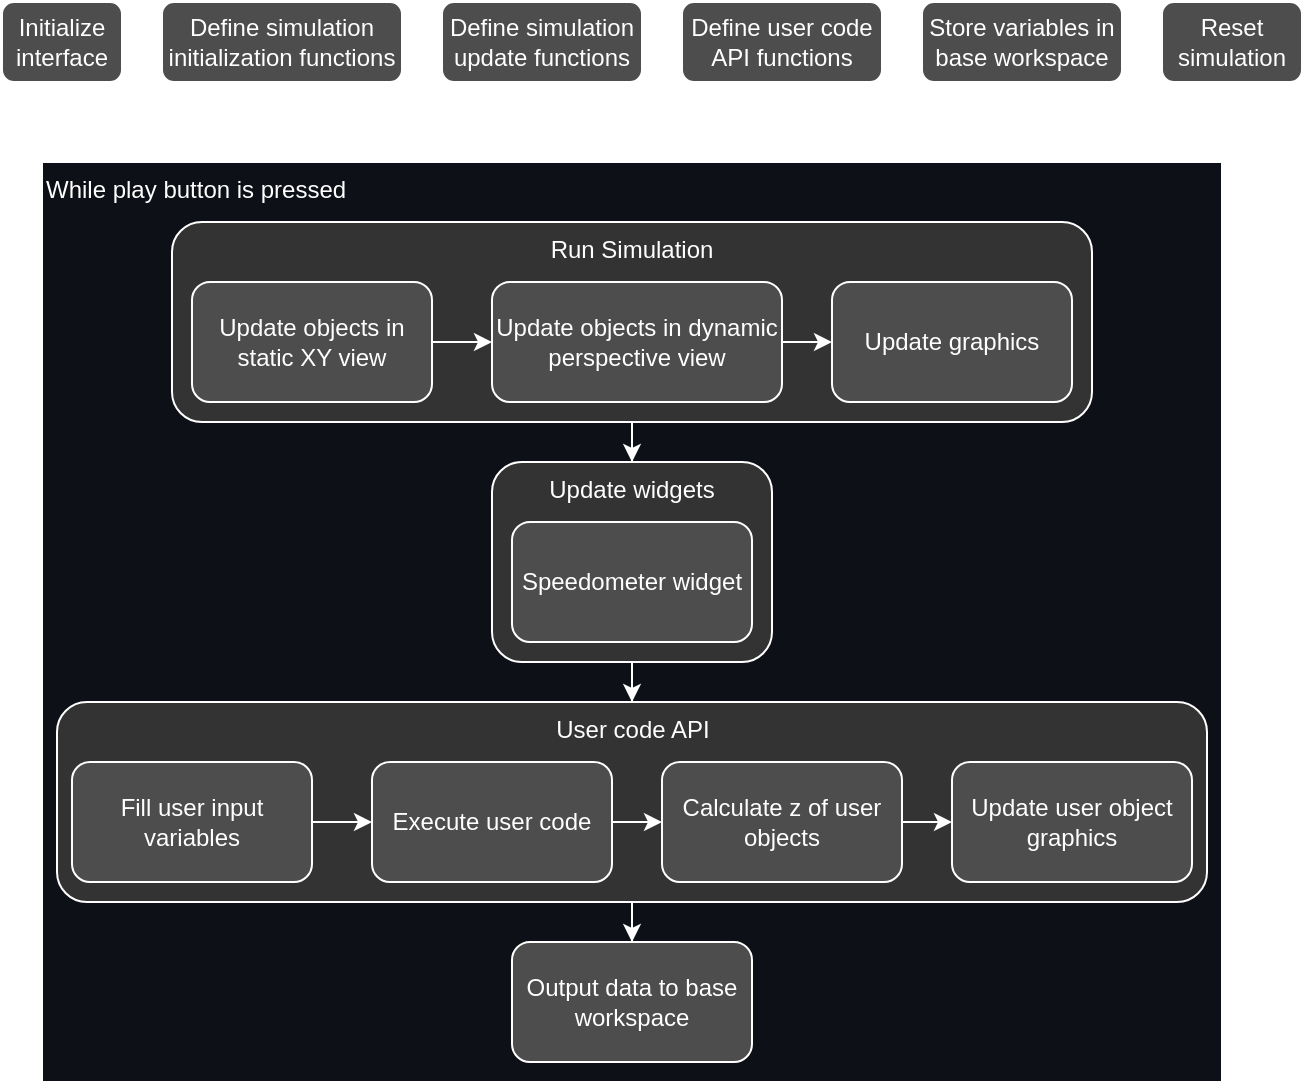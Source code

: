 <mxfile version="20.5.2" type="device"><diagram id="cXLtMmwcXTnZn4U38eMV" name="Page-1"><mxGraphModel dx="1673" dy="841" grid="1" gridSize="10" guides="1" tooltips="1" connect="1" arrows="1" fold="1" page="1" pageScale="1" pageWidth="850" pageHeight="1100" math="0" shadow="0"><root><mxCell id="0"/><mxCell id="1" parent="0"/><mxCell id="sKCCZ93gv6ynklauNRGT-28" value="While play button is pressed" style="rounded=0;whiteSpace=wrap;html=1;strokeColor=#FFFFFF;fontColor=#FFFFFF;fillColor=#0D1117;fontStyle=0;align=left;verticalAlign=top;" vertex="1" parent="1"><mxGeometry x="180" y="440" width="590" height="460" as="geometry"/></mxCell><mxCell id="sKCCZ93gv6ynklauNRGT-66" value="" style="edgeStyle=orthogonalEdgeStyle;rounded=0;orthogonalLoop=1;jettySize=auto;html=1;strokeColor=#FFFFFF;fontColor=#FFFFFF;" edge="1" parent="1" source="sKCCZ93gv6ynklauNRGT-62" target="sKCCZ93gv6ynklauNRGT-56"><mxGeometry relative="1" as="geometry"/></mxCell><mxCell id="sKCCZ93gv6ynklauNRGT-62" value="User code API" style="rounded=1;whiteSpace=wrap;html=1;strokeColor=#FFFFFF;fontColor=#FFFFFF;fillColor=#333333;align=center;verticalAlign=top;" vertex="1" parent="1"><mxGeometry x="187.5" y="710" width="575" height="100" as="geometry"/></mxCell><mxCell id="sKCCZ93gv6ynklauNRGT-64" style="edgeStyle=orthogonalEdgeStyle;rounded=0;orthogonalLoop=1;jettySize=auto;html=1;entryX=0.5;entryY=0;entryDx=0;entryDy=0;strokeColor=#FFFFFF;fontColor=#FFFFFF;" edge="1" parent="1" source="sKCCZ93gv6ynklauNRGT-60" target="sKCCZ93gv6ynklauNRGT-62"><mxGeometry relative="1" as="geometry"/></mxCell><mxCell id="sKCCZ93gv6ynklauNRGT-60" value="Update widgets" style="rounded=1;whiteSpace=wrap;html=1;strokeColor=#FFFFFF;fontColor=#FFFFFF;fillColor=#333333;align=center;verticalAlign=top;" vertex="1" parent="1"><mxGeometry x="405" y="590" width="140" height="100" as="geometry"/></mxCell><mxCell id="sKCCZ93gv6ynklauNRGT-61" value="" style="edgeStyle=orthogonalEdgeStyle;rounded=0;orthogonalLoop=1;jettySize=auto;html=1;strokeColor=#FFFFFF;fontColor=#FFFFFF;" edge="1" parent="1" source="sKCCZ93gv6ynklauNRGT-59" target="sKCCZ93gv6ynklauNRGT-60"><mxGeometry relative="1" as="geometry"/></mxCell><mxCell id="sKCCZ93gv6ynklauNRGT-59" value="Run Simulation" style="rounded=1;whiteSpace=wrap;html=1;strokeColor=#FFFFFF;fontColor=#FFFFFF;fillColor=#333333;align=center;verticalAlign=top;" vertex="1" parent="1"><mxGeometry x="245" y="470" width="460" height="100" as="geometry"/></mxCell><mxCell id="sKCCZ93gv6ynklauNRGT-15" value="" style="edgeStyle=orthogonalEdgeStyle;rounded=0;orthogonalLoop=1;jettySize=auto;html=1;fontColor=#000000;strokeColor=#FFFFFF;" edge="1" parent="1" source="sKCCZ93gv6ynklauNRGT-16" target="sKCCZ93gv6ynklauNRGT-18"><mxGeometry relative="1" as="geometry"/></mxCell><mxCell id="sKCCZ93gv6ynklauNRGT-16" value="Initialize&lt;br&gt;interface" style="rounded=1;whiteSpace=wrap;html=1;fillColor=#4D4D4D;fontColor=#FFFFFF;strokeColor=#FFFFFF;" vertex="1" parent="1"><mxGeometry x="160" y="360" width="60" height="40" as="geometry"/></mxCell><mxCell id="sKCCZ93gv6ynklauNRGT-17" value="" style="edgeStyle=orthogonalEdgeStyle;rounded=0;orthogonalLoop=1;jettySize=auto;html=1;fontColor=#000000;strokeColor=#FFFFFF;" edge="1" parent="1" source="sKCCZ93gv6ynklauNRGT-18" target="sKCCZ93gv6ynklauNRGT-20"><mxGeometry relative="1" as="geometry"/></mxCell><mxCell id="sKCCZ93gv6ynklauNRGT-18" value="Define simulation initialization functions" style="whiteSpace=wrap;html=1;fillColor=#4D4D4D;rounded=1;fontColor=#FFFFFF;strokeColor=#FFFFFF;" vertex="1" parent="1"><mxGeometry x="240" y="360" width="120" height="40" as="geometry"/></mxCell><mxCell id="sKCCZ93gv6ynklauNRGT-19" value="" style="edgeStyle=orthogonalEdgeStyle;rounded=0;orthogonalLoop=1;jettySize=auto;html=1;fontColor=#000000;strokeColor=#FFFFFF;" edge="1" parent="1" source="sKCCZ93gv6ynklauNRGT-20" target="sKCCZ93gv6ynklauNRGT-22"><mxGeometry relative="1" as="geometry"/></mxCell><mxCell id="sKCCZ93gv6ynklauNRGT-20" value="Define simulation update functions" style="whiteSpace=wrap;html=1;fillColor=#4D4D4D;rounded=1;fontColor=#FFFFFF;strokeColor=#FFFFFF;" vertex="1" parent="1"><mxGeometry x="380" y="360" width="100" height="40" as="geometry"/></mxCell><mxCell id="sKCCZ93gv6ynklauNRGT-21" value="" style="edgeStyle=orthogonalEdgeStyle;rounded=0;orthogonalLoop=1;jettySize=auto;html=1;fontColor=#000000;strokeColor=#FFFFFF;" edge="1" parent="1" source="sKCCZ93gv6ynklauNRGT-22" target="sKCCZ93gv6ynklauNRGT-24"><mxGeometry relative="1" as="geometry"/></mxCell><mxCell id="sKCCZ93gv6ynklauNRGT-22" value="Define user code API functions" style="whiteSpace=wrap;html=1;fillColor=#4D4D4D;rounded=1;fontColor=#FFFFFF;strokeColor=#FFFFFF;" vertex="1" parent="1"><mxGeometry x="500" y="360" width="100" height="40" as="geometry"/></mxCell><mxCell id="sKCCZ93gv6ynklauNRGT-23" value="" style="edgeStyle=orthogonalEdgeStyle;rounded=0;orthogonalLoop=1;jettySize=auto;html=1;fontColor=#000000;strokeColor=#FFFFFF;" edge="1" parent="1" source="sKCCZ93gv6ynklauNRGT-24" target="sKCCZ93gv6ynklauNRGT-25"><mxGeometry relative="1" as="geometry"/></mxCell><mxCell id="sKCCZ93gv6ynklauNRGT-24" value="Store variables in base workspace" style="whiteSpace=wrap;html=1;fillColor=#4D4D4D;rounded=1;fontColor=#FFFFFF;strokeColor=#FFFFFF;" vertex="1" parent="1"><mxGeometry x="620" y="360" width="100" height="40" as="geometry"/></mxCell><mxCell id="sKCCZ93gv6ynklauNRGT-25" value="Reset simulation" style="whiteSpace=wrap;html=1;fillColor=#4D4D4D;rounded=1;fontColor=#FFFFFF;strokeColor=#FFFFFF;" vertex="1" parent="1"><mxGeometry x="740" y="360" width="70" height="40" as="geometry"/></mxCell><mxCell id="sKCCZ93gv6ynklauNRGT-26" style="edgeStyle=orthogonalEdgeStyle;rounded=0;orthogonalLoop=1;jettySize=auto;html=1;exitX=0.5;exitY=1;exitDx=0;exitDy=0;fontColor=#000000;" edge="1" parent="1" source="sKCCZ93gv6ynklauNRGT-16" target="sKCCZ93gv6ynklauNRGT-16"><mxGeometry relative="1" as="geometry"/></mxCell><mxCell id="sKCCZ93gv6ynklauNRGT-38" value="" style="edgeStyle=orthogonalEdgeStyle;rounded=0;orthogonalLoop=1;jettySize=auto;html=1;strokeColor=#FFFFFF;fontColor=#FFFFFF;" edge="1" parent="1" source="sKCCZ93gv6ynklauNRGT-35" target="sKCCZ93gv6ynklauNRGT-37"><mxGeometry relative="1" as="geometry"/></mxCell><mxCell id="sKCCZ93gv6ynklauNRGT-35" value="Update objects in static XY view" style="whiteSpace=wrap;html=1;fillColor=#4D4D4D;strokeColor=#FFFFFF;fontColor=#FFFFFF;rounded=1;" vertex="1" parent="1"><mxGeometry x="255" y="500" width="120" height="60" as="geometry"/></mxCell><mxCell id="sKCCZ93gv6ynklauNRGT-42" value="" style="edgeStyle=orthogonalEdgeStyle;rounded=0;orthogonalLoop=1;jettySize=auto;html=1;strokeColor=#FFFFFF;fontColor=#FFFFFF;" edge="1" parent="1" source="sKCCZ93gv6ynklauNRGT-37" target="sKCCZ93gv6ynklauNRGT-41"><mxGeometry relative="1" as="geometry"/></mxCell><mxCell id="sKCCZ93gv6ynklauNRGT-37" value="Update objects in dynamic perspective view" style="whiteSpace=wrap;html=1;fillColor=#4D4D4D;strokeColor=#FFFFFF;fontColor=#FFFFFF;rounded=1;" vertex="1" parent="1"><mxGeometry x="405" y="500" width="145" height="60" as="geometry"/></mxCell><mxCell id="sKCCZ93gv6ynklauNRGT-41" value="Update graphics" style="whiteSpace=wrap;html=1;fillColor=#4D4D4D;strokeColor=#FFFFFF;fontColor=#FFFFFF;rounded=1;" vertex="1" parent="1"><mxGeometry x="575" y="500" width="120" height="60" as="geometry"/></mxCell><mxCell id="sKCCZ93gv6ynklauNRGT-44" value="Speedometer widget" style="whiteSpace=wrap;html=1;fillColor=#4D4D4D;strokeColor=#FFFFFF;fontColor=#FFFFFF;rounded=1;" vertex="1" parent="1"><mxGeometry x="415" y="620" width="120" height="60" as="geometry"/></mxCell><mxCell id="sKCCZ93gv6ynklauNRGT-50" value="" style="edgeStyle=orthogonalEdgeStyle;rounded=0;orthogonalLoop=1;jettySize=auto;html=1;strokeColor=#FFFFFF;fontColor=#FFFFFF;" edge="1" parent="1" source="sKCCZ93gv6ynklauNRGT-47" target="sKCCZ93gv6ynklauNRGT-49"><mxGeometry relative="1" as="geometry"/></mxCell><mxCell id="sKCCZ93gv6ynklauNRGT-47" value="Fill user input variables" style="whiteSpace=wrap;html=1;fillColor=#4D4D4D;strokeColor=#FFFFFF;fontColor=#FFFFFF;rounded=1;" vertex="1" parent="1"><mxGeometry x="195" y="740" width="120" height="60" as="geometry"/></mxCell><mxCell id="sKCCZ93gv6ynklauNRGT-52" value="" style="edgeStyle=orthogonalEdgeStyle;rounded=0;orthogonalLoop=1;jettySize=auto;html=1;strokeColor=#FFFFFF;fontColor=#FFFFFF;" edge="1" parent="1" source="sKCCZ93gv6ynklauNRGT-49" target="sKCCZ93gv6ynklauNRGT-51"><mxGeometry relative="1" as="geometry"/></mxCell><mxCell id="sKCCZ93gv6ynklauNRGT-49" value="Execute user code" style="whiteSpace=wrap;html=1;fillColor=#4D4D4D;strokeColor=#FFFFFF;fontColor=#FFFFFF;rounded=1;" vertex="1" parent="1"><mxGeometry x="345" y="740" width="120" height="60" as="geometry"/></mxCell><mxCell id="sKCCZ93gv6ynklauNRGT-55" value="" style="edgeStyle=orthogonalEdgeStyle;rounded=0;orthogonalLoop=1;jettySize=auto;html=1;strokeColor=#FFFFFF;fontColor=#FFFFFF;" edge="1" parent="1" source="sKCCZ93gv6ynklauNRGT-51" target="sKCCZ93gv6ynklauNRGT-54"><mxGeometry relative="1" as="geometry"/></mxCell><mxCell id="sKCCZ93gv6ynklauNRGT-51" value="Calculate z of user objects" style="whiteSpace=wrap;html=1;fillColor=#4D4D4D;strokeColor=#FFFFFF;fontColor=#FFFFFF;rounded=1;" vertex="1" parent="1"><mxGeometry x="490" y="740" width="120" height="60" as="geometry"/></mxCell><mxCell id="sKCCZ93gv6ynklauNRGT-54" value="Update user object graphics" style="whiteSpace=wrap;html=1;fillColor=#4D4D4D;strokeColor=#FFFFFF;fontColor=#FFFFFF;rounded=1;" vertex="1" parent="1"><mxGeometry x="635" y="740" width="120" height="60" as="geometry"/></mxCell><mxCell id="sKCCZ93gv6ynklauNRGT-56" value="Output data to base workspace" style="whiteSpace=wrap;html=1;fillColor=#4D4D4D;strokeColor=#FFFFFF;fontColor=#FFFFFF;rounded=1;" vertex="1" parent="1"><mxGeometry x="415" y="830" width="120" height="60" as="geometry"/></mxCell></root></mxGraphModel></diagram></mxfile>